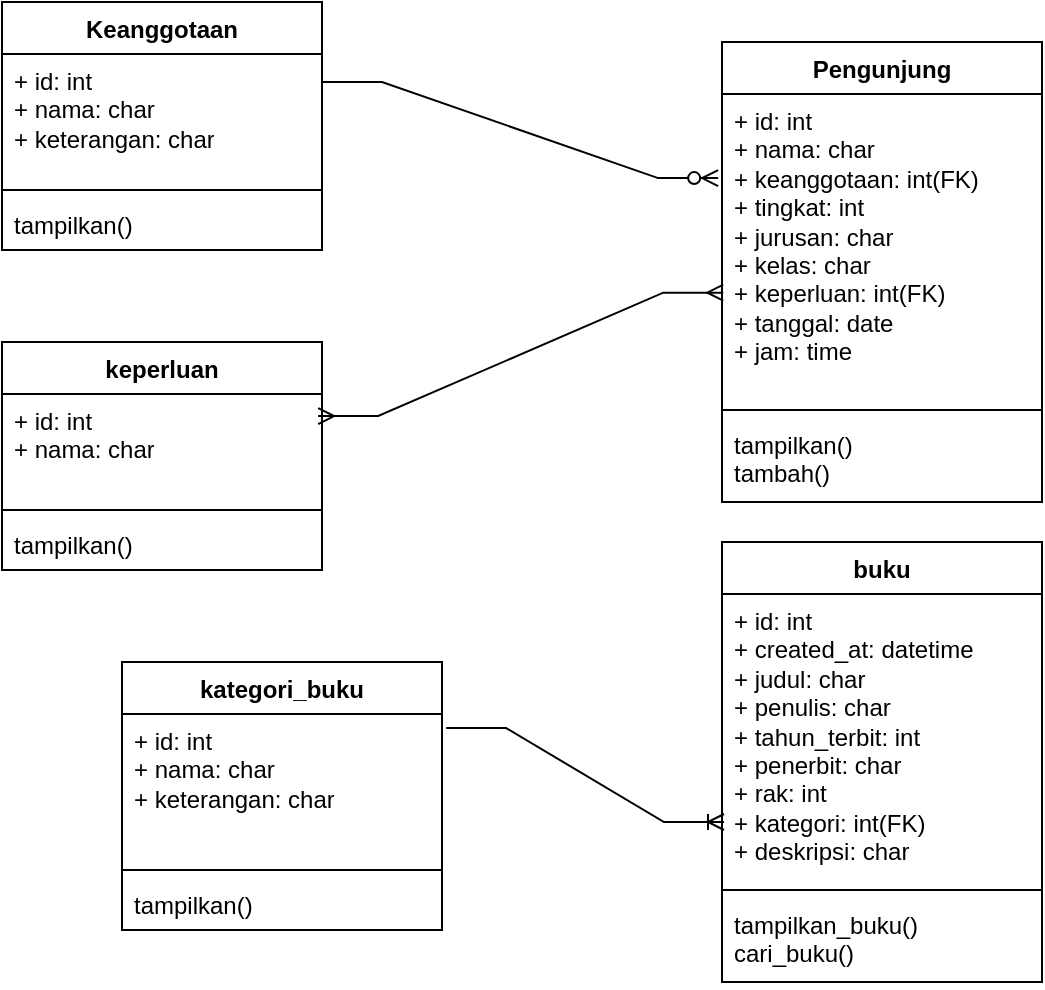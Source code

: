 <mxfile version="23.1.1" type="github">
  <diagram name="Page-1" id="gyWxr8mkWS0MehGiYG1A">
    <mxGraphModel dx="2214" dy="2300" grid="1" gridSize="10" guides="1" tooltips="1" connect="0" arrows="1" fold="1" page="1" pageScale="1" pageWidth="1100" pageHeight="1700" background="none" math="0" shadow="0">
      <root>
        <mxCell id="0" />
        <mxCell id="1" parent="0" />
        <mxCell id="SRtlZqPdkyfXJvU5sP5G-6" value="Pengunjung" style="swimlane;fontStyle=1;align=center;verticalAlign=top;childLayout=stackLayout;horizontal=1;startSize=26;horizontalStack=0;resizeParent=1;resizeParentMax=0;resizeLast=0;collapsible=1;marginBottom=0;whiteSpace=wrap;html=1;" parent="1" vertex="1">
          <mxGeometry x="200" y="-1510" width="160" height="230" as="geometry">
            <mxRectangle x="-80" y="-1670" width="110" height="30" as="alternateBounds" />
          </mxGeometry>
        </mxCell>
        <mxCell id="SRtlZqPdkyfXJvU5sP5G-7" value="+ id: int&lt;br&gt;+ nama: char&lt;br&gt;+ keanggotaan: int(FK)&lt;br&gt;+ tingkat: int&lt;br&gt;+ jurusan: char&lt;br&gt;+ kelas: char&lt;br&gt;+ keperluan: int(FK)&lt;br&gt;+ tanggal: date&lt;br&gt;+ jam: time" style="text;strokeColor=none;fillColor=none;align=left;verticalAlign=top;spacingLeft=4;spacingRight=4;overflow=hidden;rotatable=0;points=[[0,0.5],[1,0.5]];portConstraint=eastwest;whiteSpace=wrap;html=1;" parent="SRtlZqPdkyfXJvU5sP5G-6" vertex="1">
          <mxGeometry y="26" width="160" height="154" as="geometry" />
        </mxCell>
        <mxCell id="SRtlZqPdkyfXJvU5sP5G-8" value="" style="line;strokeWidth=1;fillColor=none;align=left;verticalAlign=middle;spacingTop=-1;spacingLeft=3;spacingRight=3;rotatable=0;labelPosition=right;points=[];portConstraint=eastwest;strokeColor=inherit;" parent="SRtlZqPdkyfXJvU5sP5G-6" vertex="1">
          <mxGeometry y="180" width="160" height="8" as="geometry" />
        </mxCell>
        <mxCell id="SRtlZqPdkyfXJvU5sP5G-9" value="tampilkan()&lt;br&gt;tambah()&amp;nbsp;" style="text;strokeColor=none;fillColor=none;align=left;verticalAlign=top;spacingLeft=4;spacingRight=4;overflow=hidden;rotatable=0;points=[[0,0.5],[1,0.5]];portConstraint=eastwest;whiteSpace=wrap;html=1;" parent="SRtlZqPdkyfXJvU5sP5G-6" vertex="1">
          <mxGeometry y="188" width="160" height="42" as="geometry" />
        </mxCell>
        <mxCell id="SRtlZqPdkyfXJvU5sP5G-10" value="kategori_buku" style="swimlane;fontStyle=1;align=center;verticalAlign=top;childLayout=stackLayout;horizontal=1;startSize=26;horizontalStack=0;resizeParent=1;resizeParentMax=0;resizeLast=0;collapsible=1;marginBottom=0;whiteSpace=wrap;html=1;" parent="1" vertex="1">
          <mxGeometry x="-100" y="-1200" width="160" height="134" as="geometry" />
        </mxCell>
        <mxCell id="SRtlZqPdkyfXJvU5sP5G-11" value="+ id: int&lt;br&gt;+ nama: char&lt;br&gt;+ keterangan: char" style="text;strokeColor=none;fillColor=none;align=left;verticalAlign=top;spacingLeft=4;spacingRight=4;overflow=hidden;rotatable=0;points=[[0,0.5],[1,0.5]];portConstraint=eastwest;whiteSpace=wrap;html=1;" parent="SRtlZqPdkyfXJvU5sP5G-10" vertex="1">
          <mxGeometry y="26" width="160" height="74" as="geometry" />
        </mxCell>
        <mxCell id="SRtlZqPdkyfXJvU5sP5G-12" value="" style="line;strokeWidth=1;fillColor=none;align=left;verticalAlign=middle;spacingTop=-1;spacingLeft=3;spacingRight=3;rotatable=0;labelPosition=right;points=[];portConstraint=eastwest;strokeColor=inherit;" parent="SRtlZqPdkyfXJvU5sP5G-10" vertex="1">
          <mxGeometry y="100" width="160" height="8" as="geometry" />
        </mxCell>
        <mxCell id="SRtlZqPdkyfXJvU5sP5G-13" value="tampilkan()" style="text;strokeColor=none;fillColor=none;align=left;verticalAlign=top;spacingLeft=4;spacingRight=4;overflow=hidden;rotatable=0;points=[[0,0.5],[1,0.5]];portConstraint=eastwest;whiteSpace=wrap;html=1;" parent="SRtlZqPdkyfXJvU5sP5G-10" vertex="1">
          <mxGeometry y="108" width="160" height="26" as="geometry" />
        </mxCell>
        <mxCell id="SRtlZqPdkyfXJvU5sP5G-18" value="buku" style="swimlane;fontStyle=1;align=center;verticalAlign=top;childLayout=stackLayout;horizontal=1;startSize=26;horizontalStack=0;resizeParent=1;resizeParentMax=0;resizeLast=0;collapsible=1;marginBottom=0;whiteSpace=wrap;html=1;" parent="1" vertex="1">
          <mxGeometry x="200" y="-1260" width="160" height="220" as="geometry">
            <mxRectangle x="-240" y="-1360" width="70" height="30" as="alternateBounds" />
          </mxGeometry>
        </mxCell>
        <mxCell id="SRtlZqPdkyfXJvU5sP5G-19" value="+ id: int&lt;br&gt;+ created_at: datetime&lt;br&gt;+ judul: char&lt;br&gt;+ penulis: char&lt;br&gt;+ tahun_terbit: int&lt;br&gt;+ penerbit: char&lt;br&gt;+ rak: int&lt;br&gt;+ kategori: int(FK)&lt;br&gt;+ deskripsi: char" style="text;strokeColor=none;fillColor=none;align=left;verticalAlign=top;spacingLeft=4;spacingRight=4;overflow=hidden;rotatable=0;points=[[0,0.5],[1,0.5]];portConstraint=eastwest;whiteSpace=wrap;html=1;" parent="SRtlZqPdkyfXJvU5sP5G-18" vertex="1">
          <mxGeometry y="26" width="160" height="144" as="geometry" />
        </mxCell>
        <mxCell id="SRtlZqPdkyfXJvU5sP5G-20" value="" style="line;strokeWidth=1;fillColor=none;align=left;verticalAlign=middle;spacingTop=-1;spacingLeft=3;spacingRight=3;rotatable=0;labelPosition=right;points=[];portConstraint=eastwest;strokeColor=inherit;" parent="SRtlZqPdkyfXJvU5sP5G-18" vertex="1">
          <mxGeometry y="170" width="160" height="8" as="geometry" />
        </mxCell>
        <mxCell id="SRtlZqPdkyfXJvU5sP5G-21" value="tampilkan_buku()&lt;br&gt;cari_buku()" style="text;strokeColor=none;fillColor=none;align=left;verticalAlign=top;spacingLeft=4;spacingRight=4;overflow=hidden;rotatable=0;points=[[0,0.5],[1,0.5]];portConstraint=eastwest;whiteSpace=wrap;html=1;" parent="SRtlZqPdkyfXJvU5sP5G-18" vertex="1">
          <mxGeometry y="178" width="160" height="42" as="geometry" />
        </mxCell>
        <mxCell id="SRtlZqPdkyfXJvU5sP5G-22" value="keperluan" style="swimlane;fontStyle=1;align=center;verticalAlign=top;childLayout=stackLayout;horizontal=1;startSize=26;horizontalStack=0;resizeParent=1;resizeParentMax=0;resizeLast=0;collapsible=1;marginBottom=0;whiteSpace=wrap;html=1;" parent="1" vertex="1">
          <mxGeometry x="-160" y="-1360" width="160" height="114" as="geometry" />
        </mxCell>
        <mxCell id="SRtlZqPdkyfXJvU5sP5G-23" value="+ id: int&lt;br&gt;+ nama: char" style="text;strokeColor=none;fillColor=none;align=left;verticalAlign=top;spacingLeft=4;spacingRight=4;overflow=hidden;rotatable=0;points=[[0,0.5],[1,0.5]];portConstraint=eastwest;whiteSpace=wrap;html=1;" parent="SRtlZqPdkyfXJvU5sP5G-22" vertex="1">
          <mxGeometry y="26" width="160" height="54" as="geometry" />
        </mxCell>
        <mxCell id="SRtlZqPdkyfXJvU5sP5G-24" value="" style="line;strokeWidth=1;fillColor=none;align=left;verticalAlign=middle;spacingTop=-1;spacingLeft=3;spacingRight=3;rotatable=0;labelPosition=right;points=[];portConstraint=eastwest;strokeColor=inherit;" parent="SRtlZqPdkyfXJvU5sP5G-22" vertex="1">
          <mxGeometry y="80" width="160" height="8" as="geometry" />
        </mxCell>
        <mxCell id="SRtlZqPdkyfXJvU5sP5G-25" value="tampilkan()" style="text;strokeColor=none;fillColor=none;align=left;verticalAlign=top;spacingLeft=4;spacingRight=4;overflow=hidden;rotatable=0;points=[[0,0.5],[1,0.5]];portConstraint=eastwest;whiteSpace=wrap;html=1;" parent="SRtlZqPdkyfXJvU5sP5G-22" vertex="1">
          <mxGeometry y="88" width="160" height="26" as="geometry" />
        </mxCell>
        <mxCell id="SRtlZqPdkyfXJvU5sP5G-26" value="Keanggotaan" style="swimlane;fontStyle=1;align=center;verticalAlign=top;childLayout=stackLayout;horizontal=1;startSize=26;horizontalStack=0;resizeParent=1;resizeParentMax=0;resizeLast=0;collapsible=1;marginBottom=0;whiteSpace=wrap;html=1;" parent="1" vertex="1">
          <mxGeometry x="-160" y="-1530" width="160" height="124" as="geometry" />
        </mxCell>
        <mxCell id="SRtlZqPdkyfXJvU5sP5G-27" value="+ id: int&lt;br&gt;+ nama: char&lt;br&gt;+ keterangan: char" style="text;strokeColor=none;fillColor=none;align=left;verticalAlign=top;spacingLeft=4;spacingRight=4;overflow=hidden;rotatable=0;points=[[0,0.5],[1,0.5]];portConstraint=eastwest;whiteSpace=wrap;html=1;" parent="SRtlZqPdkyfXJvU5sP5G-26" vertex="1">
          <mxGeometry y="26" width="160" height="64" as="geometry" />
        </mxCell>
        <mxCell id="SRtlZqPdkyfXJvU5sP5G-28" value="" style="line;strokeWidth=1;fillColor=none;align=left;verticalAlign=middle;spacingTop=-1;spacingLeft=3;spacingRight=3;rotatable=0;labelPosition=right;points=[];portConstraint=eastwest;strokeColor=inherit;" parent="SRtlZqPdkyfXJvU5sP5G-26" vertex="1">
          <mxGeometry y="90" width="160" height="8" as="geometry" />
        </mxCell>
        <mxCell id="SRtlZqPdkyfXJvU5sP5G-29" value="tampilkan()" style="text;strokeColor=none;fillColor=none;align=left;verticalAlign=top;spacingLeft=4;spacingRight=4;overflow=hidden;rotatable=0;points=[[0,0.5],[1,0.5]];portConstraint=eastwest;whiteSpace=wrap;html=1;" parent="SRtlZqPdkyfXJvU5sP5G-26" vertex="1">
          <mxGeometry y="98" width="160" height="26" as="geometry" />
        </mxCell>
        <mxCell id="SRtlZqPdkyfXJvU5sP5G-31" value="" style="edgeStyle=entityRelationEdgeStyle;fontSize=12;html=1;endArrow=ERoneToMany;rounded=0;exitX=1.013;exitY=0.095;exitDx=0;exitDy=0;exitPerimeter=0;" parent="1" source="SRtlZqPdkyfXJvU5sP5G-11" edge="1">
          <mxGeometry width="100" height="100" relative="1" as="geometry">
            <mxPoint x="60" y="-1200" as="sourcePoint" />
            <mxPoint x="201" y="-1120" as="targetPoint" />
            <Array as="points">
              <mxPoint x="370" y="-1320" />
            </Array>
          </mxGeometry>
        </mxCell>
        <mxCell id="SRtlZqPdkyfXJvU5sP5G-32" value="" style="edgeStyle=entityRelationEdgeStyle;fontSize=12;html=1;endArrow=ERmany;startArrow=ERmany;rounded=0;entryX=0.004;entryY=0.645;entryDx=0;entryDy=0;entryPerimeter=0;exitX=0.988;exitY=0.204;exitDx=0;exitDy=0;exitPerimeter=0;" parent="1" source="SRtlZqPdkyfXJvU5sP5G-23" target="SRtlZqPdkyfXJvU5sP5G-7" edge="1">
          <mxGeometry width="100" height="100" relative="1" as="geometry">
            <mxPoint x="-180" y="-1480" as="sourcePoint" />
            <mxPoint x="180" y="-1320" as="targetPoint" />
          </mxGeometry>
        </mxCell>
        <mxCell id="SRtlZqPdkyfXJvU5sP5G-33" value="" style="edgeStyle=entityRelationEdgeStyle;fontSize=12;html=1;endArrow=ERzeroToMany;endFill=1;rounded=0;entryX=-0.012;entryY=0.273;entryDx=0;entryDy=0;entryPerimeter=0;exitX=1;exitY=0.219;exitDx=0;exitDy=0;exitPerimeter=0;" parent="1" source="SRtlZqPdkyfXJvU5sP5G-27" target="SRtlZqPdkyfXJvU5sP5G-7" edge="1">
          <mxGeometry width="100" height="100" relative="1" as="geometry">
            <mxPoint y="-1450" as="sourcePoint" />
            <mxPoint x="213.2" y="-1439.34" as="targetPoint" />
          </mxGeometry>
        </mxCell>
      </root>
    </mxGraphModel>
  </diagram>
</mxfile>
